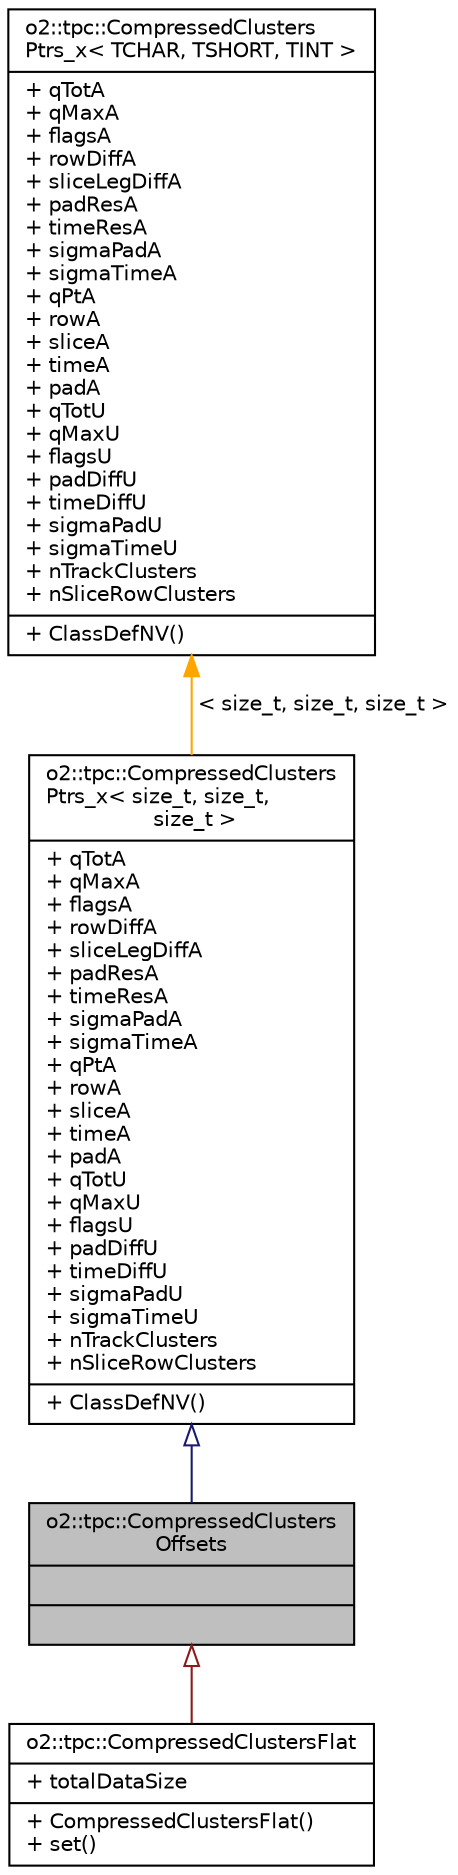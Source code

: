 digraph "o2::tpc::CompressedClustersOffsets"
{
 // INTERACTIVE_SVG=YES
  bgcolor="transparent";
  edge [fontname="Helvetica",fontsize="10",labelfontname="Helvetica",labelfontsize="10"];
  node [fontname="Helvetica",fontsize="10",shape=record];
  Node0 [label="{o2::tpc::CompressedClusters\lOffsets\n||}",height=0.2,width=0.4,color="black", fillcolor="grey75", style="filled", fontcolor="black"];
  Node1 -> Node0 [dir="back",color="midnightblue",fontsize="10",style="solid",arrowtail="onormal",fontname="Helvetica"];
  Node1 [label="{o2::tpc::CompressedClusters\lPtrs_x\< size_t, size_t,\l size_t \>\n|+ qTotA\l+ qMaxA\l+ flagsA\l+ rowDiffA\l+ sliceLegDiffA\l+ padResA\l+ timeResA\l+ sigmaPadA\l+ sigmaTimeA\l+ qPtA\l+ rowA\l+ sliceA\l+ timeA\l+ padA\l+ qTotU\l+ qMaxU\l+ flagsU\l+ padDiffU\l+ timeDiffU\l+ sigmaPadU\l+ sigmaTimeU\l+ nTrackClusters\l+ nSliceRowClusters\l|+ ClassDefNV()\l}",height=0.2,width=0.4,color="black",URL="$d7/dea/structo2_1_1tpc_1_1CompressedClustersPtrs__x.html"];
  Node2 -> Node1 [dir="back",color="orange",fontsize="10",style="solid",label=" \< size_t, size_t, size_t \>" ,fontname="Helvetica"];
  Node2 [label="{o2::tpc::CompressedClusters\lPtrs_x\< TCHAR, TSHORT, TINT \>\n|+ qTotA\l+ qMaxA\l+ flagsA\l+ rowDiffA\l+ sliceLegDiffA\l+ padResA\l+ timeResA\l+ sigmaPadA\l+ sigmaTimeA\l+ qPtA\l+ rowA\l+ sliceA\l+ timeA\l+ padA\l+ qTotU\l+ qMaxU\l+ flagsU\l+ padDiffU\l+ timeDiffU\l+ sigmaPadU\l+ sigmaTimeU\l+ nTrackClusters\l+ nSliceRowClusters\l|+ ClassDefNV()\l}",height=0.2,width=0.4,color="black",URL="$d7/dea/structo2_1_1tpc_1_1CompressedClustersPtrs__x.html"];
  Node0 -> Node3 [dir="back",color="firebrick4",fontsize="10",style="solid",arrowtail="onormal",fontname="Helvetica"];
  Node3 [label="{o2::tpc::CompressedClustersFlat\n|+ totalDataSize\l|+ CompressedClustersFlat()\l+ set()\l}",height=0.2,width=0.4,color="black",URL="$dd/d43/structo2_1_1tpc_1_1CompressedClustersFlat.html"];
}
